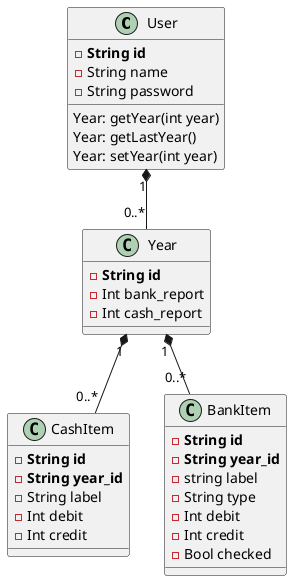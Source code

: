@startuml diagram de class

class User {
    - **String id**
    - String name
    - String password
    
    Year: getYear(int year)
    Year: getLastYear() 
    Year: setYear(int year)
}

class Year {
    - **String id**
    - Int bank_report
    - Int cash_report
}

class CashItem {
    - **String id**
    - **String year_id**
    - String label
    - Int debit
    - Int credit

}

class BankItem {
    - **String id**
    - **String year_id**
    - string label
    - String type
    - Int debit
    - Int credit
    - Bool checked    
}

User "1" *-- "0..*" Year
Year "1" *-- "0..*" BankItem
Year "1" *-- "0..*" CashItem

@enduml